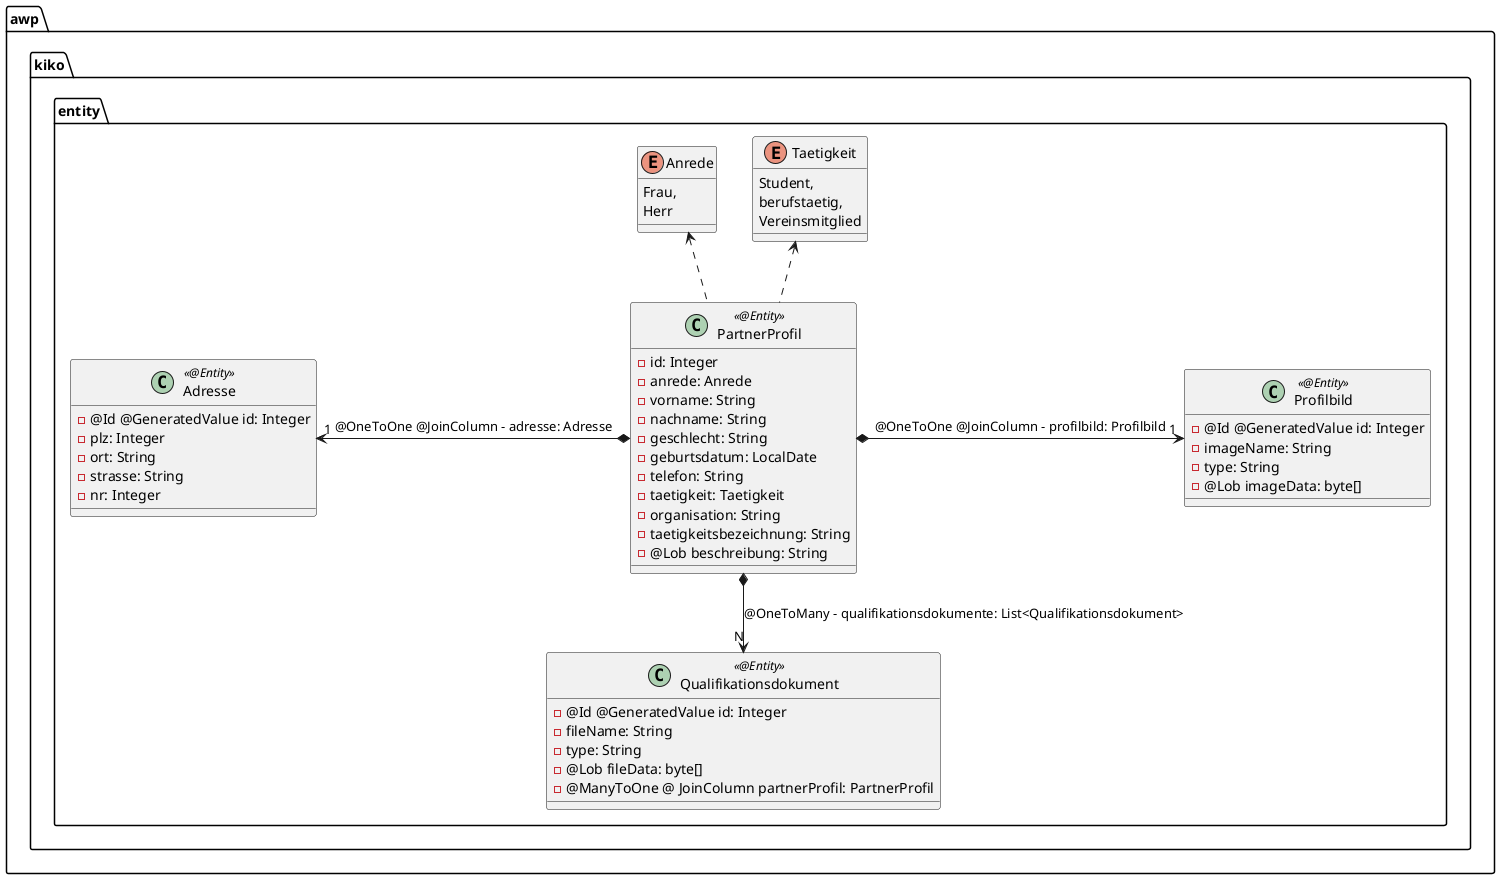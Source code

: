 @startuml PartnerProfil
package awp.kiko.entity {
    class PartnerProfil <<@Entity>> {
        - id: Integer
        - anrede: Anrede
        - vorname: String
        - nachname: String
        - geschlecht: String
        - geburtsdatum: LocalDate
        - telefon: String
        - taetigkeit: Taetigkeit
        - organisation: String
        - taetigkeitsbezeichnung: String
        - @Lob beschreibung: String
    }

    enum Anrede {
        Frau,
        Herr
    }

    enum Taetigkeit {
        Student,
        berufstaetig,
        Vereinsmitglied
    }

    class Adresse <<@Entity>> {
        - @Id @GeneratedValue id: Integer
        - plz: Integer
        - ort: String
        - strasse: String
        - nr: Integer
    }

    class Profilbild <<@Entity>> {
        - @Id @GeneratedValue id: Integer
        - imageName: String
        - type: String
        - @Lob imageData: byte[]
    }

    class Qualifikationsdokument <<@Entity>> {
        - @Id @GeneratedValue id: Integer
        - fileName: String
        - type: String
        - @Lob fileData: byte[]
        - @ManyToOne @ JoinColumn partnerProfil: PartnerProfil
    }

    PartnerProfil *-left-> "1" Adresse: @OneToOne @JoinColumn - adresse: Adresse
    PartnerProfil *-right-> "1" Profilbild: @OneToOne @JoinColumn - profilbild: Profilbild
    PartnerProfil *-down-> "N" Qualifikationsdokument: @OneToMany - qualifikationsdokumente: List<Qualifikationsdokument>

    PartnerProfil .up.> Anrede
    PartnerProfil .up.> Taetigkeit
}

@enduml